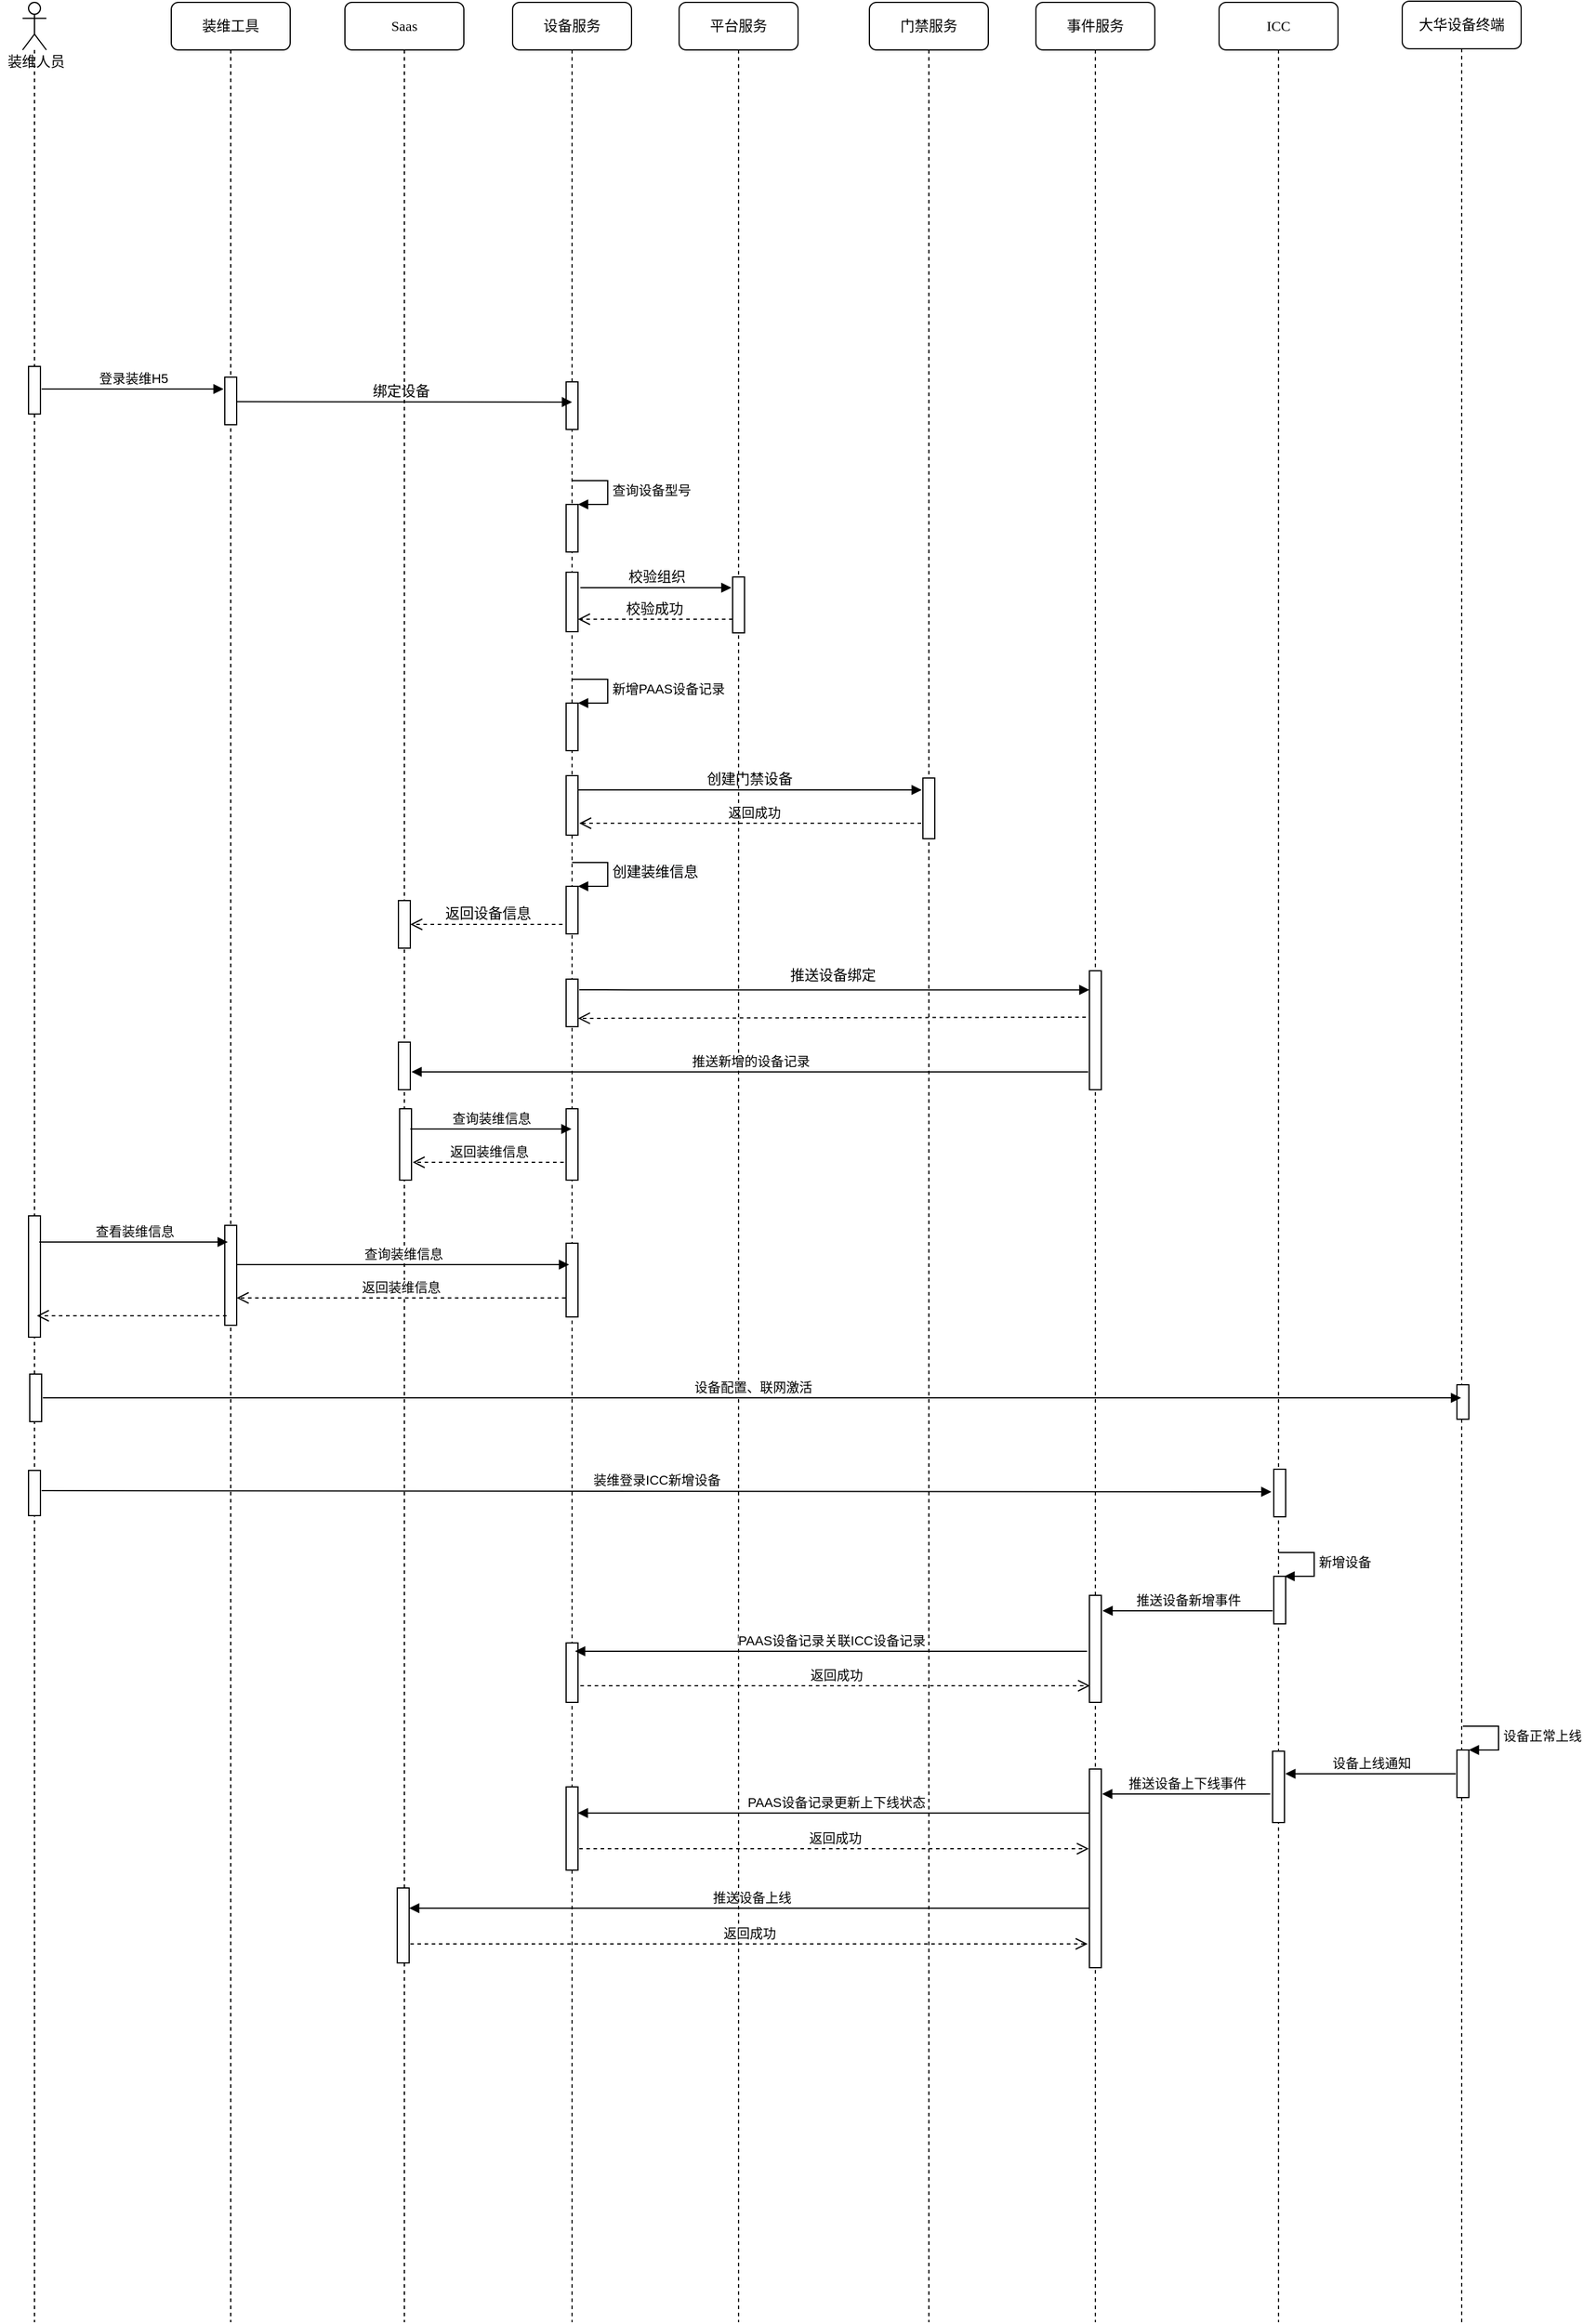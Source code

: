 <mxfile version="16.2.6" type="github" pages="2">
  <diagram id="wmlHtsC3Vf9ltHwHsICz" name="设备绑定">
    <mxGraphModel dx="2370" dy="1270" grid="1" gridSize="10" guides="1" tooltips="1" connect="1" arrows="1" fold="1" page="1" pageScale="1" pageWidth="827" pageHeight="1169" math="0" shadow="0">
      <root>
        <mxCell id="0" />
        <mxCell id="Oka7rpzOV13HXmcG5KHr-23" value="未命名图层" parent="0" />
        <mxCell id="plYKypvwTfvLCAluZuLY-60" value="设备服务" style="shape=umlLifeline;perimeter=lifelinePerimeter;whiteSpace=wrap;html=1;container=1;collapsible=0;recursiveResize=0;outlineConnect=0;rounded=1;shadow=0;comic=0;labelBackgroundColor=none;strokeWidth=1;fontFamily=Verdana;fontSize=12;align=center;" parent="Oka7rpzOV13HXmcG5KHr-23" vertex="1">
          <mxGeometry x="677" y="218" width="100" height="1950" as="geometry" />
        </mxCell>
        <mxCell id="plYKypvwTfvLCAluZuLY-61" value="" style="html=1;points=[];perimeter=orthogonalPerimeter;rounded=0;shadow=0;comic=0;labelBackgroundColor=none;strokeWidth=1;fontFamily=Verdana;fontSize=12;align=center;" parent="plYKypvwTfvLCAluZuLY-60" vertex="1">
          <mxGeometry x="45" y="1379" width="10" height="50" as="geometry" />
        </mxCell>
        <mxCell id="plYKypvwTfvLCAluZuLY-62" value="" style="html=1;points=[];perimeter=orthogonalPerimeter;" parent="plYKypvwTfvLCAluZuLY-60" vertex="1">
          <mxGeometry x="45" y="743" width="10" height="40" as="geometry" />
        </mxCell>
        <mxCell id="plYKypvwTfvLCAluZuLY-63" value="&lt;span style=&quot;font-size: 12px ; text-align: center ; background-color: rgb(248 , 249 , 250)&quot;&gt;创建装维信息&lt;/span&gt;" style="edgeStyle=orthogonalEdgeStyle;html=1;align=left;spacingLeft=2;endArrow=block;rounded=0;entryX=1;entryY=0;" parent="plYKypvwTfvLCAluZuLY-60" target="plYKypvwTfvLCAluZuLY-62" edge="1">
          <mxGeometry relative="1" as="geometry">
            <mxPoint x="50" y="723" as="sourcePoint" />
            <Array as="points">
              <mxPoint x="80" y="723" />
            </Array>
          </mxGeometry>
        </mxCell>
        <mxCell id="plYKypvwTfvLCAluZuLY-64" value="返回成功" style="html=1;verticalAlign=bottom;endArrow=open;dashed=1;endSize=8;rounded=0;" parent="plYKypvwTfvLCAluZuLY-60" edge="1">
          <mxGeometry relative="1" as="geometry">
            <mxPoint x="57" y="1415" as="sourcePoint" />
            <mxPoint x="485.5" y="1415" as="targetPoint" />
          </mxGeometry>
        </mxCell>
        <mxCell id="plYKypvwTfvLCAluZuLY-65" value="" style="html=1;points=[];perimeter=orthogonalPerimeter;rounded=0;shadow=0;comic=0;labelBackgroundColor=none;strokeWidth=1;fontFamily=Verdana;fontSize=12;align=center;" parent="plYKypvwTfvLCAluZuLY-60" vertex="1">
          <mxGeometry x="45" y="479" width="10" height="50" as="geometry" />
        </mxCell>
        <mxCell id="plYKypvwTfvLCAluZuLY-66" value="" style="html=1;points=[];perimeter=orthogonalPerimeter;" parent="plYKypvwTfvLCAluZuLY-60" vertex="1">
          <mxGeometry x="45" y="589" width="10" height="40" as="geometry" />
        </mxCell>
        <mxCell id="plYKypvwTfvLCAluZuLY-67" value="新增PAAS设备记录&lt;br&gt;" style="edgeStyle=orthogonalEdgeStyle;html=1;align=left;spacingLeft=2;endArrow=block;rounded=0;entryX=1;entryY=0;" parent="plYKypvwTfvLCAluZuLY-60" target="plYKypvwTfvLCAluZuLY-66" edge="1">
          <mxGeometry relative="1" as="geometry">
            <mxPoint x="50" y="569" as="sourcePoint" />
            <Array as="points">
              <mxPoint x="80" y="569" />
            </Array>
          </mxGeometry>
        </mxCell>
        <mxCell id="plYKypvwTfvLCAluZuLY-68" value="返回成功" style="html=1;verticalAlign=bottom;endArrow=open;dashed=1;endSize=8;rounded=0;" parent="plYKypvwTfvLCAluZuLY-60" source="plYKypvwTfvLCAluZuLY-80" edge="1">
          <mxGeometry relative="1" as="geometry">
            <mxPoint x="136" y="690" as="sourcePoint" />
            <mxPoint x="56" y="690" as="targetPoint" />
          </mxGeometry>
        </mxCell>
        <mxCell id="plYKypvwTfvLCAluZuLY-69" value="" style="html=1;verticalAlign=bottom;endArrow=open;dashed=1;endSize=8;rounded=0;" parent="plYKypvwTfvLCAluZuLY-60" edge="1">
          <mxGeometry relative="1" as="geometry">
            <mxPoint x="42" y="775" as="sourcePoint" />
            <mxPoint x="-86" y="775" as="targetPoint" />
          </mxGeometry>
        </mxCell>
        <mxCell id="plYKypvwTfvLCAluZuLY-70" value="" style="html=1;points=[];perimeter=orthogonalPerimeter;" parent="plYKypvwTfvLCAluZuLY-60" vertex="1">
          <mxGeometry x="45" y="821" width="10" height="40" as="geometry" />
        </mxCell>
        <mxCell id="plYKypvwTfvLCAluZuLY-71" value="" style="html=1;points=[];perimeter=orthogonalPerimeter;" parent="plYKypvwTfvLCAluZuLY-60" vertex="1">
          <mxGeometry x="45" y="422" width="10" height="40" as="geometry" />
        </mxCell>
        <mxCell id="plYKypvwTfvLCAluZuLY-72" value="查询设备型号" style="edgeStyle=orthogonalEdgeStyle;html=1;align=left;spacingLeft=2;endArrow=block;rounded=0;entryX=1;entryY=0;" parent="plYKypvwTfvLCAluZuLY-60" target="plYKypvwTfvLCAluZuLY-71" edge="1">
          <mxGeometry relative="1" as="geometry">
            <mxPoint x="50" y="402" as="sourcePoint" />
            <Array as="points">
              <mxPoint x="80" y="402" />
            </Array>
          </mxGeometry>
        </mxCell>
        <mxCell id="plYKypvwTfvLCAluZuLY-73" value="" style="html=1;points=[];perimeter=orthogonalPerimeter;" parent="plYKypvwTfvLCAluZuLY-60" vertex="1">
          <mxGeometry x="45" y="319" width="10" height="40" as="geometry" />
        </mxCell>
        <mxCell id="plYKypvwTfvLCAluZuLY-74" value="" style="html=1;points=[];perimeter=orthogonalPerimeter;" parent="plYKypvwTfvLCAluZuLY-60" vertex="1">
          <mxGeometry x="45" y="930" width="10" height="60" as="geometry" />
        </mxCell>
        <mxCell id="3noho2-HdIRzT1J1IJUo-4" value="" style="html=1;points=[];perimeter=orthogonalPerimeter;" vertex="1" parent="plYKypvwTfvLCAluZuLY-60">
          <mxGeometry x="45" y="1043" width="10" height="62" as="geometry" />
        </mxCell>
        <mxCell id="3noho2-HdIRzT1J1IJUo-15" value="" style="html=1;points=[];perimeter=orthogonalPerimeter;" vertex="1" parent="plYKypvwTfvLCAluZuLY-60">
          <mxGeometry x="45" y="1500" width="10" height="70" as="geometry" />
        </mxCell>
        <mxCell id="3noho2-HdIRzT1J1IJUo-17" value="返回成功" style="html=1;verticalAlign=bottom;endArrow=open;dashed=1;endSize=8;rounded=0;" edge="1" parent="plYKypvwTfvLCAluZuLY-60">
          <mxGeometry relative="1" as="geometry">
            <mxPoint x="56" y="1552" as="sourcePoint" />
            <mxPoint x="484.5" y="1552" as="targetPoint" />
          </mxGeometry>
        </mxCell>
        <mxCell id="3noho2-HdIRzT1J1IJUo-20" value="推送设备上线" style="html=1;verticalAlign=bottom;endArrow=block;rounded=0;" edge="1" parent="plYKypvwTfvLCAluZuLY-60" source="plYKypvwTfvLCAluZuLY-75">
          <mxGeometry width="80" relative="1" as="geometry">
            <mxPoint x="273" y="1602" as="sourcePoint" />
            <mxPoint x="-87" y="1602" as="targetPoint" />
          </mxGeometry>
        </mxCell>
        <mxCell id="plYKypvwTfvLCAluZuLY-75" value="事件服务" style="shape=umlLifeline;perimeter=lifelinePerimeter;whiteSpace=wrap;html=1;container=1;collapsible=0;recursiveResize=0;outlineConnect=0;rounded=1;shadow=0;comic=0;labelBackgroundColor=none;strokeWidth=1;fontFamily=Verdana;fontSize=12;align=center;" parent="Oka7rpzOV13HXmcG5KHr-23" vertex="1">
          <mxGeometry x="1117" y="218" width="100" height="1950" as="geometry" />
        </mxCell>
        <mxCell id="plYKypvwTfvLCAluZuLY-76" value="" style="html=1;points=[];perimeter=orthogonalPerimeter;rounded=0;shadow=0;comic=0;labelBackgroundColor=none;strokeWidth=1;fontFamily=Verdana;fontSize=12;align=center;" parent="Oka7rpzOV13HXmcG5KHr-23" vertex="1">
          <mxGeometry x="1162" y="1557" width="10" height="90" as="geometry" />
        </mxCell>
        <mxCell id="plYKypvwTfvLCAluZuLY-77" value="平台服务" style="shape=umlLifeline;perimeter=lifelinePerimeter;whiteSpace=wrap;html=1;container=1;collapsible=0;recursiveResize=0;outlineConnect=0;rounded=1;shadow=0;comic=0;labelBackgroundColor=none;strokeWidth=1;fontFamily=Verdana;fontSize=12;align=center;" parent="Oka7rpzOV13HXmcG5KHr-23" vertex="1">
          <mxGeometry x="817" y="218" width="100" height="1950" as="geometry" />
        </mxCell>
        <mxCell id="plYKypvwTfvLCAluZuLY-78" value="" style="html=1;points=[];perimeter=orthogonalPerimeter;rounded=0;shadow=0;comic=0;labelBackgroundColor=none;strokeWidth=1;fontFamily=Verdana;fontSize=12;align=center;" parent="plYKypvwTfvLCAluZuLY-77" vertex="1">
          <mxGeometry x="45" y="483" width="10" height="47" as="geometry" />
        </mxCell>
        <mxCell id="plYKypvwTfvLCAluZuLY-79" value="" style="html=1;verticalAlign=bottom;endArrow=open;dashed=1;endSize=8;labelBackgroundColor=none;fontFamily=Verdana;fontSize=12;edgeStyle=elbowEdgeStyle;elbow=vertical;" parent="plYKypvwTfvLCAluZuLY-77" edge="1">
          <mxGeometry relative="1" as="geometry">
            <mxPoint x="-85" y="518.5" as="targetPoint" />
            <Array as="points">
              <mxPoint x="-10" y="518.5" />
              <mxPoint x="20" y="518.5" />
            </Array>
            <mxPoint x="45" y="518.5" as="sourcePoint" />
          </mxGeometry>
        </mxCell>
        <mxCell id="3noho2-HdIRzT1J1IJUo-16" value="PAAS设备记录更新上下线状态" style="html=1;verticalAlign=bottom;endArrow=block;rounded=0;" edge="1" parent="plYKypvwTfvLCAluZuLY-77" source="plYKypvwTfvLCAluZuLY-75">
          <mxGeometry width="80" relative="1" as="geometry">
            <mxPoint x="48" y="1522" as="sourcePoint" />
            <mxPoint x="-85.241" y="1522" as="targetPoint" />
          </mxGeometry>
        </mxCell>
        <mxCell id="plYKypvwTfvLCAluZuLY-80" value="门禁服务" style="shape=umlLifeline;perimeter=lifelinePerimeter;whiteSpace=wrap;html=1;container=1;collapsible=0;recursiveResize=0;outlineConnect=0;rounded=1;shadow=0;comic=0;labelBackgroundColor=none;strokeWidth=1;fontFamily=Verdana;fontSize=12;align=center;" parent="Oka7rpzOV13HXmcG5KHr-23" vertex="1">
          <mxGeometry x="977" y="218" width="100" height="1950" as="geometry" />
        </mxCell>
        <mxCell id="plYKypvwTfvLCAluZuLY-81" value="" style="html=1;points=[];perimeter=orthogonalPerimeter;rounded=0;shadow=0;comic=0;labelBackgroundColor=none;strokeWidth=1;fontFamily=Verdana;fontSize=12;align=center;" parent="plYKypvwTfvLCAluZuLY-80" vertex="1">
          <mxGeometry x="45" y="652" width="10" height="51" as="geometry" />
        </mxCell>
        <mxCell id="plYKypvwTfvLCAluZuLY-82" value="推送新增的设备记录" style="html=1;verticalAlign=bottom;endArrow=block;rounded=0;" parent="plYKypvwTfvLCAluZuLY-80" edge="1">
          <mxGeometry width="80" relative="1" as="geometry">
            <mxPoint x="184" y="899" as="sourcePoint" />
            <mxPoint x="-385" y="899" as="targetPoint" />
          </mxGeometry>
        </mxCell>
        <mxCell id="plYKypvwTfvLCAluZuLY-83" value="创建门禁设备" style="html=1;verticalAlign=bottom;endArrow=block;labelBackgroundColor=none;fontFamily=Verdana;fontSize=12;exitX=1.1;exitY=0.198;exitDx=0;exitDy=0;exitPerimeter=0;" parent="Oka7rpzOV13HXmcG5KHr-23" edge="1">
          <mxGeometry relative="1" as="geometry">
            <mxPoint x="731" y="879.948" as="sourcePoint" />
            <mxPoint x="1021" y="880" as="targetPoint" />
          </mxGeometry>
        </mxCell>
        <mxCell id="plYKypvwTfvLCAluZuLY-84" value="Saas" style="shape=umlLifeline;perimeter=lifelinePerimeter;whiteSpace=wrap;html=1;container=1;collapsible=0;recursiveResize=0;outlineConnect=0;rounded=1;shadow=0;comic=0;labelBackgroundColor=none;strokeWidth=1;fontFamily=Verdana;fontSize=12;align=center;" parent="Oka7rpzOV13HXmcG5KHr-23" vertex="1">
          <mxGeometry x="536" y="218" width="100" height="1950" as="geometry" />
        </mxCell>
        <mxCell id="plYKypvwTfvLCAluZuLY-85" value="" style="html=1;points=[];perimeter=orthogonalPerimeter;rounded=0;shadow=0;comic=0;labelBackgroundColor=none;strokeWidth=1;fontFamily=Verdana;fontSize=12;align=center;" parent="plYKypvwTfvLCAluZuLY-84" vertex="1">
          <mxGeometry x="45" y="755" width="10" height="40" as="geometry" />
        </mxCell>
        <mxCell id="plYKypvwTfvLCAluZuLY-86" value="绑定设备" style="html=1;verticalAlign=bottom;endArrow=block;entryX=0;entryY=0;labelBackgroundColor=none;fontFamily=Verdana;fontSize=12;edgeStyle=elbowEdgeStyle;elbow=vertical;" parent="plYKypvwTfvLCAluZuLY-84" edge="1">
          <mxGeometry relative="1" as="geometry">
            <mxPoint x="-96.333" y="335.667" as="sourcePoint" />
            <mxPoint x="191" y="336" as="targetPoint" />
          </mxGeometry>
        </mxCell>
        <mxCell id="plYKypvwTfvLCAluZuLY-87" value="" style="html=1;points=[];perimeter=orthogonalPerimeter;" parent="plYKypvwTfvLCAluZuLY-84" vertex="1">
          <mxGeometry x="45" y="874" width="10" height="40" as="geometry" />
        </mxCell>
        <mxCell id="plYKypvwTfvLCAluZuLY-88" value="" style="html=1;points=[];perimeter=orthogonalPerimeter;" parent="plYKypvwTfvLCAluZuLY-84" vertex="1">
          <mxGeometry x="46" y="930" width="10" height="60" as="geometry" />
        </mxCell>
        <mxCell id="plYKypvwTfvLCAluZuLY-89" value="查询装维信息" style="html=1;verticalAlign=bottom;endArrow=block;rounded=0;" parent="plYKypvwTfvLCAluZuLY-84" edge="1">
          <mxGeometry width="80" relative="1" as="geometry">
            <mxPoint x="55" y="947" as="sourcePoint" />
            <mxPoint x="190.5" y="947" as="targetPoint" />
          </mxGeometry>
        </mxCell>
        <mxCell id="3noho2-HdIRzT1J1IJUo-18" value="" style="html=1;points=[];perimeter=orthogonalPerimeter;" vertex="1" parent="plYKypvwTfvLCAluZuLY-84">
          <mxGeometry x="44" y="1585" width="10" height="63" as="geometry" />
        </mxCell>
        <mxCell id="3noho2-HdIRzT1J1IJUo-21" value="返回成功" style="html=1;verticalAlign=bottom;endArrow=open;dashed=1;endSize=8;rounded=0;" edge="1" parent="plYKypvwTfvLCAluZuLY-84">
          <mxGeometry relative="1" as="geometry">
            <mxPoint x="55" y="1632" as="sourcePoint" />
            <mxPoint x="624.5" y="1632" as="targetPoint" />
          </mxGeometry>
        </mxCell>
        <mxCell id="plYKypvwTfvLCAluZuLY-90" value="校验组织" style="html=1;verticalAlign=bottom;endArrow=block;labelBackgroundColor=none;fontFamily=Verdana;fontSize=12;edgeStyle=elbowEdgeStyle;elbow=vertical;" parent="Oka7rpzOV13HXmcG5KHr-23" edge="1">
          <mxGeometry relative="1" as="geometry">
            <mxPoint x="734" y="710" as="sourcePoint" />
            <mxPoint x="861" y="710" as="targetPoint" />
            <Array as="points">
              <mxPoint x="764" y="710" />
            </Array>
          </mxGeometry>
        </mxCell>
        <mxCell id="plYKypvwTfvLCAluZuLY-91" value="推送设备绑定" style="html=1;verticalAlign=bottom;endArrow=block;labelBackgroundColor=none;fontFamily=Verdana;fontSize=12;" parent="Oka7rpzOV13HXmcG5KHr-23" edge="1">
          <mxGeometry x="-0.006" y="3" relative="1" as="geometry">
            <mxPoint x="733" y="1048" as="sourcePoint" />
            <mxPoint x="1162" y="1048.09" as="targetPoint" />
            <Array as="points">
              <mxPoint x="788" y="1048.09" />
            </Array>
            <mxPoint as="offset" />
          </mxGeometry>
        </mxCell>
        <mxCell id="plYKypvwTfvLCAluZuLY-92" value="" style="html=1;points=[];perimeter=orthogonalPerimeter;" parent="Oka7rpzOV13HXmcG5KHr-23" vertex="1">
          <mxGeometry x="1162" y="1032" width="10" height="100" as="geometry" />
        </mxCell>
        <mxCell id="plYKypvwTfvLCAluZuLY-93" value="ICC" style="shape=umlLifeline;perimeter=lifelinePerimeter;whiteSpace=wrap;html=1;container=1;collapsible=0;recursiveResize=0;outlineConnect=0;rounded=1;shadow=0;comic=0;labelBackgroundColor=none;strokeWidth=1;fontFamily=Verdana;fontSize=12;align=center;" parent="Oka7rpzOV13HXmcG5KHr-23" vertex="1">
          <mxGeometry x="1271" y="218" width="100" height="1950" as="geometry" />
        </mxCell>
        <mxCell id="plYKypvwTfvLCAluZuLY-94" value="更新推送状态" style="edgeStyle=orthogonalEdgeStyle;html=1;align=left;spacingLeft=2;endArrow=block;rounded=0;entryX=1;entryY=0;" parent="plYKypvwTfvLCAluZuLY-93" edge="1">
          <mxGeometry relative="1" as="geometry">
            <mxPoint x="-91" y="812" as="sourcePoint" />
            <Array as="points">
              <mxPoint x="-61" y="812" />
            </Array>
          </mxGeometry>
        </mxCell>
        <mxCell id="plYKypvwTfvLCAluZuLY-95" value="" style="html=1;points=[];perimeter=orthogonalPerimeter;" parent="plYKypvwTfvLCAluZuLY-93" vertex="1">
          <mxGeometry x="46" y="1323" width="10" height="40" as="geometry" />
        </mxCell>
        <mxCell id="plYKypvwTfvLCAluZuLY-96" value="新增设备" style="edgeStyle=orthogonalEdgeStyle;html=1;align=left;spacingLeft=2;endArrow=block;rounded=0;entryX=1;entryY=0;" parent="plYKypvwTfvLCAluZuLY-93" edge="1">
          <mxGeometry relative="1" as="geometry">
            <mxPoint x="50" y="1303" as="sourcePoint" />
            <Array as="points">
              <mxPoint x="80" y="1303" />
            </Array>
            <mxPoint x="55" y="1323" as="targetPoint" />
          </mxGeometry>
        </mxCell>
        <mxCell id="plYKypvwTfvLCAluZuLY-97" value="" style="html=1;points=[];perimeter=orthogonalPerimeter;" parent="plYKypvwTfvLCAluZuLY-93" vertex="1">
          <mxGeometry x="46" y="1233" width="10" height="40" as="geometry" />
        </mxCell>
        <mxCell id="3noho2-HdIRzT1J1IJUo-11" value="" style="html=1;points=[];perimeter=orthogonalPerimeter;" vertex="1" parent="plYKypvwTfvLCAluZuLY-93">
          <mxGeometry x="45" y="1470" width="10" height="60" as="geometry" />
        </mxCell>
        <mxCell id="plYKypvwTfvLCAluZuLY-98" value="推送设备新增事件" style="html=1;verticalAlign=bottom;endArrow=block;rounded=0;" parent="Oka7rpzOV13HXmcG5KHr-23" edge="1">
          <mxGeometry width="80" relative="1" as="geometry">
            <mxPoint x="1316" y="1570" as="sourcePoint" />
            <mxPoint x="1173" y="1570" as="targetPoint" />
          </mxGeometry>
        </mxCell>
        <mxCell id="plYKypvwTfvLCAluZuLY-99" value="PAAS设备记录关联ICC设备记录" style="html=1;verticalAlign=bottom;endArrow=block;rounded=0;" parent="Oka7rpzOV13HXmcG5KHr-23" edge="1">
          <mxGeometry width="80" relative="1" as="geometry">
            <mxPoint x="1160" y="1604" as="sourcePoint" />
            <mxPoint x="729.5" y="1604" as="targetPoint" />
          </mxGeometry>
        </mxCell>
        <mxCell id="plYKypvwTfvLCAluZuLY-100" value="装维登录ICC新增设备" style="html=1;verticalAlign=bottom;endArrow=block;rounded=0;" parent="Oka7rpzOV13HXmcG5KHr-23" edge="1">
          <mxGeometry width="80" relative="1" as="geometry">
            <mxPoint x="281" y="1469" as="sourcePoint" />
            <mxPoint x="1315" y="1470" as="targetPoint" />
          </mxGeometry>
        </mxCell>
        <mxCell id="plYKypvwTfvLCAluZuLY-101" value="" style="html=1;points=[];perimeter=orthogonalPerimeter;rounded=0;shadow=0;comic=0;labelBackgroundColor=none;strokeWidth=1;fontFamily=Verdana;fontSize=12;align=center;" parent="Oka7rpzOV13HXmcG5KHr-23" vertex="1">
          <mxGeometry x="722" y="868" width="10" height="50" as="geometry" />
        </mxCell>
        <mxCell id="plYKypvwTfvLCAluZuLY-102" value="装维工具" style="shape=umlLifeline;perimeter=lifelinePerimeter;whiteSpace=wrap;html=1;container=1;collapsible=0;recursiveResize=0;outlineConnect=0;rounded=1;shadow=0;comic=0;labelBackgroundColor=none;strokeWidth=1;fontFamily=Verdana;fontSize=12;align=center;" parent="Oka7rpzOV13HXmcG5KHr-23" vertex="1">
          <mxGeometry x="390" y="218" width="100" height="1950" as="geometry" />
        </mxCell>
        <mxCell id="plYKypvwTfvLCAluZuLY-103" value="" style="html=1;points=[];perimeter=orthogonalPerimeter;rounded=0;shadow=0;comic=0;labelBackgroundColor=none;strokeWidth=1;fontFamily=Verdana;fontSize=12;align=center;" parent="plYKypvwTfvLCAluZuLY-102" vertex="1">
          <mxGeometry x="45" y="315" width="10" height="40" as="geometry" />
        </mxCell>
        <mxCell id="3noho2-HdIRzT1J1IJUo-3" value="" style="html=1;points=[];perimeter=orthogonalPerimeter;" vertex="1" parent="plYKypvwTfvLCAluZuLY-102">
          <mxGeometry x="45" y="1028" width="10" height="84" as="geometry" />
        </mxCell>
        <mxCell id="3noho2-HdIRzT1J1IJUo-5" value="查询装维信息" style="html=1;verticalAlign=bottom;endArrow=block;rounded=0;" edge="1" parent="plYKypvwTfvLCAluZuLY-102">
          <mxGeometry width="80" relative="1" as="geometry">
            <mxPoint x="55" y="1061" as="sourcePoint" />
            <mxPoint x="334.5" y="1061" as="targetPoint" />
          </mxGeometry>
        </mxCell>
        <mxCell id="3noho2-HdIRzT1J1IJUo-6" value="返回装维信息" style="html=1;verticalAlign=bottom;endArrow=open;dashed=1;endSize=8;rounded=0;" edge="1" parent="plYKypvwTfvLCAluZuLY-102">
          <mxGeometry relative="1" as="geometry">
            <mxPoint x="331.5" y="1089" as="sourcePoint" />
            <mxPoint x="55" y="1089" as="targetPoint" />
          </mxGeometry>
        </mxCell>
        <mxCell id="plYKypvwTfvLCAluZuLY-104" value="校验成功" style="text;html=1;align=center;verticalAlign=middle;resizable=0;points=[];autosize=1;strokeColor=none;fillColor=none;" parent="Oka7rpzOV13HXmcG5KHr-23" vertex="1">
          <mxGeometry x="766" y="718" width="60" height="20" as="geometry" />
        </mxCell>
        <mxCell id="plYKypvwTfvLCAluZuLY-105" value="返回设备信息" style="text;html=1;align=center;verticalAlign=middle;resizable=0;points=[];autosize=1;strokeColor=none;fillColor=none;" parent="Oka7rpzOV13HXmcG5KHr-23" vertex="1">
          <mxGeometry x="611" y="974" width="90" height="20" as="geometry" />
        </mxCell>
        <mxCell id="plYKypvwTfvLCAluZuLY-106" value="" style="shape=umlLifeline;participant=umlActor;perimeter=lifelinePerimeter;whiteSpace=wrap;html=1;container=1;collapsible=0;recursiveResize=0;verticalAlign=top;spacingTop=36;outlineConnect=0;size=40;" parent="Oka7rpzOV13HXmcG5KHr-23" vertex="1">
          <mxGeometry x="265" y="218" width="20" height="1950" as="geometry" />
        </mxCell>
        <mxCell id="plYKypvwTfvLCAluZuLY-107" value="" style="html=1;points=[];perimeter=orthogonalPerimeter;rounded=0;shadow=0;comic=0;labelBackgroundColor=none;strokeWidth=1;fontFamily=Verdana;fontSize=12;align=center;" parent="plYKypvwTfvLCAluZuLY-106" vertex="1">
          <mxGeometry x="5" y="306" width="10" height="40" as="geometry" />
        </mxCell>
        <mxCell id="plYKypvwTfvLCAluZuLY-108" value="" style="html=1;points=[];perimeter=orthogonalPerimeter;rounded=0;shadow=0;comic=0;labelBackgroundColor=none;strokeWidth=1;fontFamily=Verdana;fontSize=12;align=center;" parent="plYKypvwTfvLCAluZuLY-106" vertex="1">
          <mxGeometry x="6" y="1153" width="10" height="40" as="geometry" />
        </mxCell>
        <mxCell id="plYKypvwTfvLCAluZuLY-109" value="" style="html=1;points=[];perimeter=orthogonalPerimeter;" parent="plYKypvwTfvLCAluZuLY-106" vertex="1">
          <mxGeometry x="5" y="1020" width="10" height="102" as="geometry" />
        </mxCell>
        <mxCell id="3noho2-HdIRzT1J1IJUo-10" value="" style="html=1;points=[];perimeter=orthogonalPerimeter;" vertex="1" parent="plYKypvwTfvLCAluZuLY-106">
          <mxGeometry x="5" y="1234" width="10" height="38" as="geometry" />
        </mxCell>
        <mxCell id="plYKypvwTfvLCAluZuLY-110" value="装维人员" style="text;html=1;align=center;verticalAlign=middle;resizable=0;points=[];autosize=1;strokeColor=none;fillColor=none;" parent="Oka7rpzOV13HXmcG5KHr-23" vertex="1">
          <mxGeometry x="246" y="258" width="60" height="20" as="geometry" />
        </mxCell>
        <mxCell id="plYKypvwTfvLCAluZuLY-111" value="登录装维H5" style="html=1;verticalAlign=bottom;endArrow=block;rounded=0;" parent="Oka7rpzOV13HXmcG5KHr-23" edge="1">
          <mxGeometry width="80" relative="1" as="geometry">
            <mxPoint x="281" y="543" as="sourcePoint" />
            <mxPoint x="434" y="543" as="targetPoint" />
          </mxGeometry>
        </mxCell>
        <mxCell id="plYKypvwTfvLCAluZuLY-112" value="大华设备终端" style="shape=umlLifeline;perimeter=lifelinePerimeter;whiteSpace=wrap;html=1;container=1;collapsible=0;recursiveResize=0;outlineConnect=0;rounded=1;shadow=0;comic=0;labelBackgroundColor=none;strokeWidth=1;fontFamily=Verdana;fontSize=12;align=center;" parent="Oka7rpzOV13HXmcG5KHr-23" vertex="1">
          <mxGeometry x="1425" y="217" width="100" height="1951" as="geometry" />
        </mxCell>
        <mxCell id="plYKypvwTfvLCAluZuLY-113" value="更新推送状态" style="edgeStyle=orthogonalEdgeStyle;html=1;align=left;spacingLeft=2;endArrow=block;rounded=0;entryX=1;entryY=0;" parent="plYKypvwTfvLCAluZuLY-112" edge="1">
          <mxGeometry relative="1" as="geometry">
            <mxPoint x="-91" y="812" as="sourcePoint" />
            <Array as="points">
              <mxPoint x="-61" y="812" />
            </Array>
          </mxGeometry>
        </mxCell>
        <mxCell id="plYKypvwTfvLCAluZuLY-114" value="" style="html=1;points=[];perimeter=orthogonalPerimeter;" parent="plYKypvwTfvLCAluZuLY-112" vertex="1">
          <mxGeometry x="46" y="1163" width="10" height="29" as="geometry" />
        </mxCell>
        <mxCell id="3noho2-HdIRzT1J1IJUo-1" value="" style="html=1;points=[];perimeter=orthogonalPerimeter;" vertex="1" parent="plYKypvwTfvLCAluZuLY-112">
          <mxGeometry x="46" y="1470" width="10" height="40" as="geometry" />
        </mxCell>
        <mxCell id="3noho2-HdIRzT1J1IJUo-2" value="设备正常上线" style="edgeStyle=orthogonalEdgeStyle;html=1;align=left;spacingLeft=2;endArrow=block;rounded=0;entryX=1;entryY=0;" edge="1" target="3noho2-HdIRzT1J1IJUo-1" parent="plYKypvwTfvLCAluZuLY-112">
          <mxGeometry relative="1" as="geometry">
            <mxPoint x="51" y="1450" as="sourcePoint" />
            <Array as="points">
              <mxPoint x="81" y="1450" />
            </Array>
          </mxGeometry>
        </mxCell>
        <mxCell id="plYKypvwTfvLCAluZuLY-115" value="" style="html=1;verticalAlign=bottom;endArrow=open;dashed=1;endSize=8;rounded=0;" parent="Oka7rpzOV13HXmcG5KHr-23" edge="1">
          <mxGeometry relative="1" as="geometry">
            <mxPoint x="1159" y="1071" as="sourcePoint" />
            <mxPoint x="732" y="1072" as="targetPoint" />
          </mxGeometry>
        </mxCell>
        <mxCell id="plYKypvwTfvLCAluZuLY-116" value="返回装维信息" style="html=1;verticalAlign=bottom;endArrow=open;dashed=1;endSize=8;rounded=0;" parent="Oka7rpzOV13HXmcG5KHr-23" edge="1">
          <mxGeometry relative="1" as="geometry">
            <mxPoint x="720" y="1193" as="sourcePoint" />
            <mxPoint x="593" y="1193" as="targetPoint" />
          </mxGeometry>
        </mxCell>
        <mxCell id="plYKypvwTfvLCAluZuLY-118" value="设备配置、联网激活" style="html=1;verticalAlign=bottom;endArrow=block;rounded=0;" parent="Oka7rpzOV13HXmcG5KHr-23" edge="1">
          <mxGeometry width="80" relative="1" as="geometry">
            <mxPoint x="282" y="1391" as="sourcePoint" />
            <mxPoint x="1474.5" y="1391" as="targetPoint" />
          </mxGeometry>
        </mxCell>
        <mxCell id="3noho2-HdIRzT1J1IJUo-7" value="查看装维信息" style="html=1;verticalAlign=bottom;endArrow=block;rounded=0;" edge="1" parent="Oka7rpzOV13HXmcG5KHr-23">
          <mxGeometry width="80" relative="1" as="geometry">
            <mxPoint x="279" y="1260" as="sourcePoint" />
            <mxPoint x="437.5" y="1260" as="targetPoint" />
          </mxGeometry>
        </mxCell>
        <mxCell id="3noho2-HdIRzT1J1IJUo-8" value="" style="html=1;verticalAlign=bottom;endArrow=open;dashed=1;endSize=8;rounded=0;" edge="1" parent="Oka7rpzOV13HXmcG5KHr-23">
          <mxGeometry relative="1" as="geometry">
            <mxPoint x="436.5" y="1322.0" as="sourcePoint" />
            <mxPoint x="277" y="1322" as="targetPoint" />
          </mxGeometry>
        </mxCell>
        <mxCell id="3noho2-HdIRzT1J1IJUo-12" value="设备上线通知" style="html=1;verticalAlign=bottom;endArrow=block;rounded=0;" edge="1" parent="Oka7rpzOV13HXmcG5KHr-23">
          <mxGeometry width="80" relative="1" as="geometry">
            <mxPoint x="1470" y="1707" as="sourcePoint" />
            <mxPoint x="1326.667" y="1707" as="targetPoint" />
          </mxGeometry>
        </mxCell>
        <mxCell id="3noho2-HdIRzT1J1IJUo-14" value="推送设备上下线事件" style="html=1;verticalAlign=bottom;endArrow=block;rounded=0;" edge="1" parent="Oka7rpzOV13HXmcG5KHr-23">
          <mxGeometry width="80" relative="1" as="geometry">
            <mxPoint x="1314" y="1724" as="sourcePoint" />
            <mxPoint x="1172.667" y="1724" as="targetPoint" />
          </mxGeometry>
        </mxCell>
        <mxCell id="3noho2-HdIRzT1J1IJUo-13" value="" style="html=1;points=[];perimeter=orthogonalPerimeter;" vertex="1" parent="Oka7rpzOV13HXmcG5KHr-23">
          <mxGeometry x="1162" y="1703" width="10" height="167" as="geometry" />
        </mxCell>
        <mxCell id="1" parent="0" />
      </root>
    </mxGraphModel>
  </diagram>
  <diagram id="opSibCAJyM08WNPYsEYv" name="权限下发">
    <mxGraphModel dx="2585" dy="1385" grid="1" gridSize="10" guides="1" tooltips="1" connect="1" arrows="1" fold="1" page="1" pageScale="1" pageWidth="827" pageHeight="1169" math="0" shadow="0">
      <root>
        <mxCell id="7Cvv0nZYShoPgynSf5jS-0" />
        <mxCell id="7Cvv0nZYShoPgynSf5jS-1" parent="7Cvv0nZYShoPgynSf5jS-0" />
        <mxCell id="gXT4DIHbm7xG4MZ_53h8-0" value="平台服务" style="shape=umlLifeline;perimeter=lifelinePerimeter;whiteSpace=wrap;html=1;container=1;collapsible=0;recursiveResize=0;outlineConnect=0;rounded=1;shadow=0;comic=0;labelBackgroundColor=none;strokeWidth=1;fontFamily=Verdana;fontSize=12;align=center;" vertex="1" parent="7Cvv0nZYShoPgynSf5jS-1">
          <mxGeometry x="525" y="360" width="106" height="1440" as="geometry" />
        </mxCell>
        <mxCell id="gXT4DIHbm7xG4MZ_53h8-1" value="" style="html=1;points=[];perimeter=orthogonalPerimeter;rounded=0;shadow=0;comic=0;labelBackgroundColor=none;strokeWidth=1;fontFamily=Verdana;fontSize=12;align=center;" vertex="1" parent="gXT4DIHbm7xG4MZ_53h8-0">
          <mxGeometry x="45" y="135" width="10" height="50" as="geometry" />
        </mxCell>
        <mxCell id="gXT4DIHbm7xG4MZ_53h8-2" value="设备服务" style="shape=umlLifeline;perimeter=lifelinePerimeter;whiteSpace=wrap;html=1;container=1;collapsible=0;recursiveResize=0;outlineConnect=0;rounded=1;shadow=0;comic=0;labelBackgroundColor=none;strokeWidth=1;fontFamily=Verdana;fontSize=12;align=center;" vertex="1" parent="7Cvv0nZYShoPgynSf5jS-1">
          <mxGeometry x="685" y="360" width="100" height="1440" as="geometry" />
        </mxCell>
        <mxCell id="gXT4DIHbm7xG4MZ_53h8-3" value="" style="html=1;points=[];perimeter=orthogonalPerimeter;rounded=0;shadow=0;comic=0;labelBackgroundColor=none;strokeWidth=1;fontFamily=Verdana;fontSize=12;align=center;" vertex="1" parent="gXT4DIHbm7xG4MZ_53h8-2">
          <mxGeometry x="45" y="213" width="10" height="50" as="geometry" />
        </mxCell>
        <mxCell id="gXT4DIHbm7xG4MZ_53h8-4" value="事件服务" style="shape=umlLifeline;perimeter=lifelinePerimeter;whiteSpace=wrap;html=1;container=1;collapsible=0;recursiveResize=0;outlineConnect=0;rounded=1;shadow=0;comic=0;labelBackgroundColor=none;strokeWidth=1;fontFamily=Verdana;fontSize=12;align=center;" vertex="1" parent="7Cvv0nZYShoPgynSf5jS-1">
          <mxGeometry x="825" y="360" width="100" height="1440" as="geometry" />
        </mxCell>
        <mxCell id="gXT4DIHbm7xG4MZ_53h8-50" value="" style="html=1;points=[];perimeter=orthogonalPerimeter;" vertex="1" parent="gXT4DIHbm7xG4MZ_53h8-4">
          <mxGeometry x="45" y="883" width="10" height="107" as="geometry" />
        </mxCell>
        <mxCell id="gXT4DIHbm7xG4MZ_53h8-53" value="任务入队列" style="html=1;verticalAlign=bottom;endArrow=block;rounded=0;" edge="1" parent="gXT4DIHbm7xG4MZ_53h8-4">
          <mxGeometry width="80" relative="1" as="geometry">
            <mxPoint x="55" y="950" as="sourcePoint" />
            <mxPoint x="191" y="950" as="targetPoint" />
          </mxGeometry>
        </mxCell>
        <mxCell id="gXT4DIHbm7xG4MZ_53h8-55" value="" style="html=1;verticalAlign=bottom;endArrow=open;dashed=1;endSize=8;rounded=0;" edge="1" parent="gXT4DIHbm7xG4MZ_53h8-4" source="gXT4DIHbm7xG4MZ_53h8-21">
          <mxGeometry relative="1" as="geometry">
            <mxPoint x="135" y="974" as="sourcePoint" />
            <mxPoint x="55" y="974" as="targetPoint" />
          </mxGeometry>
        </mxCell>
        <mxCell id="gXT4DIHbm7xG4MZ_53h8-57" value="" style="html=1;points=[];perimeter=orthogonalPerimeter;" vertex="1" parent="gXT4DIHbm7xG4MZ_53h8-4">
          <mxGeometry x="45" y="1023" width="10" height="67" as="geometry" />
        </mxCell>
        <mxCell id="gXT4DIHbm7xG4MZ_53h8-5" value="门禁服务" style="shape=umlLifeline;perimeter=lifelinePerimeter;whiteSpace=wrap;html=1;container=1;collapsible=0;recursiveResize=0;outlineConnect=0;rounded=1;shadow=0;comic=0;labelBackgroundColor=none;strokeWidth=1;fontFamily=Verdana;fontSize=12;align=center;" vertex="1" parent="7Cvv0nZYShoPgynSf5jS-1">
          <mxGeometry x="385" y="360" width="100" height="1440" as="geometry" />
        </mxCell>
        <mxCell id="gXT4DIHbm7xG4MZ_53h8-6" value="" style="html=1;points=[];perimeter=orthogonalPerimeter;rounded=0;shadow=0;comic=0;labelBackgroundColor=none;strokeWidth=1;fontFamily=Verdana;fontSize=12;align=center;" vertex="1" parent="gXT4DIHbm7xG4MZ_53h8-5">
          <mxGeometry x="45" y="101" width="10" height="340" as="geometry" />
        </mxCell>
        <mxCell id="gXT4DIHbm7xG4MZ_53h8-7" value="" style="html=1;points=[];perimeter=orthogonalPerimeter;" vertex="1" parent="gXT4DIHbm7xG4MZ_53h8-5">
          <mxGeometry x="50" y="301" width="10" height="40" as="geometry" />
        </mxCell>
        <mxCell id="gXT4DIHbm7xG4MZ_53h8-8" value="创建下发任务" style="edgeStyle=orthogonalEdgeStyle;html=1;align=left;spacingLeft=2;endArrow=block;rounded=0;entryX=1;entryY=0;" edge="1" parent="gXT4DIHbm7xG4MZ_53h8-5" target="gXT4DIHbm7xG4MZ_53h8-7">
          <mxGeometry relative="1" as="geometry">
            <mxPoint x="55" y="281" as="sourcePoint" />
            <Array as="points">
              <mxPoint x="85" y="281" />
            </Array>
          </mxGeometry>
        </mxCell>
        <mxCell id="gXT4DIHbm7xG4MZ_53h8-9" value="任务入队列" style="html=1;verticalAlign=bottom;endArrow=block;rounded=0;" edge="1" parent="gXT4DIHbm7xG4MZ_53h8-5">
          <mxGeometry width="80" relative="1" as="geometry">
            <mxPoint x="56" y="370" as="sourcePoint" />
            <mxPoint x="637.5" y="370" as="targetPoint" />
          </mxGeometry>
        </mxCell>
        <mxCell id="gXT4DIHbm7xG4MZ_53h8-10" value="调用ICC新增人员接口" style="html=1;verticalAlign=bottom;endArrow=block;rounded=0;" edge="1" parent="gXT4DIHbm7xG4MZ_53h8-5">
          <mxGeometry width="80" relative="1" as="geometry">
            <mxPoint x="56" y="478" as="sourcePoint" />
            <mxPoint x="968" y="478" as="targetPoint" />
          </mxGeometry>
        </mxCell>
        <mxCell id="gXT4DIHbm7xG4MZ_53h8-11" value="" style="html=1;points=[];perimeter=orthogonalPerimeter;" vertex="1" parent="gXT4DIHbm7xG4MZ_53h8-5">
          <mxGeometry x="45" y="465" width="10" height="235" as="geometry" />
        </mxCell>
        <mxCell id="gXT4DIHbm7xG4MZ_53h8-12" value="触发同步任务" style="html=1;verticalAlign=bottom;endArrow=block;rounded=0;" edge="1" parent="gXT4DIHbm7xG4MZ_53h8-5">
          <mxGeometry width="80" relative="1" as="geometry">
            <mxPoint x="57" y="688" as="sourcePoint" />
            <mxPoint x="802" y="688" as="targetPoint" />
          </mxGeometry>
        </mxCell>
        <mxCell id="gXT4DIHbm7xG4MZ_53h8-61" value="返回成功" style="html=1;verticalAlign=bottom;endArrow=open;dashed=1;endSize=8;rounded=0;" edge="1" parent="gXT4DIHbm7xG4MZ_53h8-5" source="gXT4DIHbm7xG4MZ_53h8-14">
          <mxGeometry relative="1" as="geometry">
            <mxPoint x="200" y="1073" as="sourcePoint" />
            <mxPoint x="484.5" y="1073" as="targetPoint" />
          </mxGeometry>
        </mxCell>
        <mxCell id="gXT4DIHbm7xG4MZ_53h8-14" value="Saas" style="shape=umlLifeline;perimeter=lifelinePerimeter;whiteSpace=wrap;html=1;container=1;collapsible=0;recursiveResize=0;outlineConnect=0;rounded=1;shadow=0;comic=0;labelBackgroundColor=none;strokeWidth=1;fontFamily=Verdana;fontSize=12;align=center;" vertex="1" parent="7Cvv0nZYShoPgynSf5jS-1">
          <mxGeometry x="244" y="360" width="100" height="1440" as="geometry" />
        </mxCell>
        <mxCell id="gXT4DIHbm7xG4MZ_53h8-15" value="" style="html=1;points=[];perimeter=orthogonalPerimeter;rounded=0;shadow=0;comic=0;labelBackgroundColor=none;strokeWidth=1;fontFamily=Verdana;fontSize=12;align=center;" vertex="1" parent="gXT4DIHbm7xG4MZ_53h8-14">
          <mxGeometry x="45" y="101" width="10" height="349" as="geometry" />
        </mxCell>
        <mxCell id="gXT4DIHbm7xG4MZ_53h8-16" value="权限下发" style="html=1;verticalAlign=bottom;endArrow=block;entryX=0;entryY=0;labelBackgroundColor=none;fontFamily=Verdana;fontSize=12;edgeStyle=elbowEdgeStyle;elbow=vertical;" edge="1" parent="gXT4DIHbm7xG4MZ_53h8-14">
          <mxGeometry relative="1" as="geometry">
            <mxPoint x="55" y="117" as="sourcePoint" />
            <mxPoint x="185" y="117" as="targetPoint" />
          </mxGeometry>
        </mxCell>
        <mxCell id="gXT4DIHbm7xG4MZ_53h8-17" value="" style="html=1;points=[];perimeter=orthogonalPerimeter;" vertex="1" parent="gXT4DIHbm7xG4MZ_53h8-14">
          <mxGeometry x="45" y="1020" width="10" height="70" as="geometry" />
        </mxCell>
        <mxCell id="gXT4DIHbm7xG4MZ_53h8-20" value="查询PAAS人员信息" style="html=1;verticalAlign=bottom;endArrow=block;labelBackgroundColor=none;fontFamily=Verdana;fontSize=12;edgeStyle=elbowEdgeStyle;elbow=vertical;" edge="1" parent="7Cvv0nZYShoPgynSf5jS-1">
          <mxGeometry x="-0.055" relative="1" as="geometry">
            <mxPoint x="440" y="508" as="sourcePoint" />
            <mxPoint x="572" y="508" as="targetPoint" />
            <Array as="points">
              <mxPoint x="475" y="508" />
            </Array>
            <mxPoint as="offset" />
          </mxGeometry>
        </mxCell>
        <mxCell id="gXT4DIHbm7xG4MZ_53h8-21" value="RocketMQ" style="shape=umlLifeline;perimeter=lifelinePerimeter;whiteSpace=wrap;html=1;container=1;collapsible=0;recursiveResize=0;outlineConnect=0;rounded=1;shadow=0;comic=0;labelBackgroundColor=none;strokeWidth=1;fontFamily=Verdana;fontSize=12;align=center;" vertex="1" parent="7Cvv0nZYShoPgynSf5jS-1">
          <mxGeometry x="974" y="360" width="100" height="1440" as="geometry" />
        </mxCell>
        <mxCell id="gXT4DIHbm7xG4MZ_53h8-52" value="" style="html=1;points=[];perimeter=orthogonalPerimeter;" vertex="1" parent="gXT4DIHbm7xG4MZ_53h8-21">
          <mxGeometry x="45" y="940" width="10" height="50" as="geometry" />
        </mxCell>
        <mxCell id="gXT4DIHbm7xG4MZ_53h8-22" value="" style="html=1;points=[];perimeter=orthogonalPerimeter;rounded=0;shadow=0;comic=0;labelBackgroundColor=none;strokeWidth=1;fontFamily=Verdana;fontSize=12;align=center;" vertex="1" parent="7Cvv0nZYShoPgynSf5jS-1">
          <mxGeometry x="1019" y="715" width="10" height="60" as="geometry" />
        </mxCell>
        <mxCell id="gXT4DIHbm7xG4MZ_53h8-23" value="" style="html=1;verticalAlign=bottom;endArrow=open;dashed=1;endSize=8;labelBackgroundColor=none;fontFamily=Verdana;fontSize=12;edgeStyle=elbowEdgeStyle;elbow=vertical;" edge="1" parent="7Cvv0nZYShoPgynSf5jS-1">
          <mxGeometry relative="1" as="geometry">
            <mxPoint x="440" y="536.5" as="targetPoint" />
            <Array as="points">
              <mxPoint x="515" y="536.5" />
              <mxPoint x="545" y="536.5" />
            </Array>
            <mxPoint x="570" y="536.5" as="sourcePoint" />
          </mxGeometry>
        </mxCell>
        <mxCell id="gXT4DIHbm7xG4MZ_53h8-24" value="查询设备信息" style="html=1;verticalAlign=bottom;endArrow=block;labelBackgroundColor=none;fontFamily=Verdana;fontSize=12;edgeStyle=elbowEdgeStyle;elbow=vertical;" edge="1" parent="7Cvv0nZYShoPgynSf5jS-1">
          <mxGeometry x="-0.055" relative="1" as="geometry">
            <mxPoint x="441" y="584" as="sourcePoint" />
            <mxPoint x="730.5" y="584" as="targetPoint" />
            <Array as="points">
              <mxPoint x="481" y="584" />
            </Array>
            <mxPoint as="offset" />
          </mxGeometry>
        </mxCell>
        <mxCell id="gXT4DIHbm7xG4MZ_53h8-25" value="" style="html=1;verticalAlign=bottom;endArrow=open;dashed=1;endSize=8;labelBackgroundColor=none;fontFamily=Verdana;fontSize=12;edgeStyle=elbowEdgeStyle;elbow=vertical;" edge="1" parent="7Cvv0nZYShoPgynSf5jS-1">
          <mxGeometry relative="1" as="geometry">
            <mxPoint x="440" y="609" as="targetPoint" />
            <Array as="points">
              <mxPoint x="520" y="608.5" />
              <mxPoint x="550" y="608.5" />
            </Array>
            <mxPoint x="729.5" y="608.5" as="sourcePoint" />
          </mxGeometry>
        </mxCell>
        <mxCell id="gXT4DIHbm7xG4MZ_53h8-26" value="" style="html=1;verticalAlign=bottom;endArrow=open;dashed=1;endSize=8;rounded=0;" edge="1" parent="7Cvv0nZYShoPgynSf5jS-1">
          <mxGeometry relative="1" as="geometry">
            <mxPoint x="1020.5" y="761.0" as="sourcePoint" />
            <mxPoint x="435" y="759" as="targetPoint" />
          </mxGeometry>
        </mxCell>
        <mxCell id="gXT4DIHbm7xG4MZ_53h8-27" value="返回任务ID" style="html=1;verticalAlign=bottom;endArrow=open;dashed=1;endSize=8;rounded=0;" edge="1" parent="7Cvv0nZYShoPgynSf5jS-1">
          <mxGeometry relative="1" as="geometry">
            <mxPoint x="429" y="791.0" as="sourcePoint" />
            <mxPoint x="297.5" y="791.0" as="targetPoint" />
          </mxGeometry>
        </mxCell>
        <mxCell id="gXT4DIHbm7xG4MZ_53h8-28" value="ICC" style="shape=umlLifeline;perimeter=lifelinePerimeter;whiteSpace=wrap;html=1;container=1;collapsible=0;recursiveResize=0;outlineConnect=0;rounded=1;shadow=0;comic=0;labelBackgroundColor=none;strokeWidth=1;fontFamily=Verdana;fontSize=12;align=center;" vertex="1" parent="7Cvv0nZYShoPgynSf5jS-1">
          <mxGeometry x="1309" y="360" width="100" height="1440" as="geometry" />
        </mxCell>
        <mxCell id="gXT4DIHbm7xG4MZ_53h8-29" value="更新推送状态" style="edgeStyle=orthogonalEdgeStyle;html=1;align=left;spacingLeft=2;endArrow=block;rounded=0;entryX=1;entryY=0;" edge="1" parent="gXT4DIHbm7xG4MZ_53h8-28">
          <mxGeometry relative="1" as="geometry">
            <mxPoint x="56" y="723" as="sourcePoint" />
            <Array as="points">
              <mxPoint x="86" y="723" />
            </Array>
          </mxGeometry>
        </mxCell>
        <mxCell id="gXT4DIHbm7xG4MZ_53h8-30" value="" style="html=1;points=[];perimeter=orthogonalPerimeter;rounded=0;shadow=0;comic=0;labelBackgroundColor=none;strokeWidth=1;fontFamily=Verdana;fontSize=12;align=center;" vertex="1" parent="gXT4DIHbm7xG4MZ_53h8-28">
          <mxGeometry x="45" y="461" width="10" height="200" as="geometry" />
        </mxCell>
        <mxCell id="gXT4DIHbm7xG4MZ_53h8-31" value="" style="html=1;points=[];perimeter=orthogonalPerimeter;" vertex="1" parent="gXT4DIHbm7xG4MZ_53h8-28">
          <mxGeometry x="45" y="778" width="10" height="56" as="geometry" />
        </mxCell>
        <mxCell id="gXT4DIHbm7xG4MZ_53h8-32" value="" style="html=1;verticalAlign=bottom;endArrow=open;dashed=1;endSize=8;rounded=0;" edge="1" parent="7Cvv0nZYShoPgynSf5jS-1">
          <mxGeometry relative="1" as="geometry">
            <mxPoint x="1355.0" y="870" as="sourcePoint" />
            <mxPoint x="438.5" y="870" as="targetPoint" />
          </mxGeometry>
        </mxCell>
        <mxCell id="gXT4DIHbm7xG4MZ_53h8-33" value="调用ICC开卡接口" style="html=1;verticalAlign=bottom;endArrow=block;rounded=0;" edge="1" parent="7Cvv0nZYShoPgynSf5jS-1">
          <mxGeometry width="80" relative="1" as="geometry">
            <mxPoint x="443" y="902.0" as="sourcePoint" />
            <mxPoint x="1352" y="902" as="targetPoint" />
          </mxGeometry>
        </mxCell>
        <mxCell id="gXT4DIHbm7xG4MZ_53h8-34" value="" style="html=1;verticalAlign=bottom;endArrow=open;dashed=1;endSize=8;rounded=0;" edge="1" parent="7Cvv0nZYShoPgynSf5jS-1">
          <mxGeometry relative="1" as="geometry">
            <mxPoint x="1355.0" y="936.0" as="sourcePoint" />
            <mxPoint x="439.5" y="936.0" as="targetPoint" />
          </mxGeometry>
        </mxCell>
        <mxCell id="gXT4DIHbm7xG4MZ_53h8-35" value="调用ICC授权接口进行权限下发" style="html=1;verticalAlign=bottom;endArrow=block;rounded=0;" edge="1" parent="7Cvv0nZYShoPgynSf5jS-1">
          <mxGeometry width="80" relative="1" as="geometry">
            <mxPoint x="441" y="978" as="sourcePoint" />
            <mxPoint x="1352" y="978" as="targetPoint" />
          </mxGeometry>
        </mxCell>
        <mxCell id="gXT4DIHbm7xG4MZ_53h8-36" value="" style="html=1;verticalAlign=bottom;endArrow=open;dashed=1;endSize=8;rounded=0;" edge="1" parent="7Cvv0nZYShoPgynSf5jS-1">
          <mxGeometry relative="1" as="geometry">
            <mxPoint x="1355.0" y="1009" as="sourcePoint" />
            <mxPoint x="439.5" y="1009" as="targetPoint" />
          </mxGeometry>
        </mxCell>
        <mxCell id="gXT4DIHbm7xG4MZ_53h8-37" value="同步服务" style="shape=umlLifeline;perimeter=lifelinePerimeter;whiteSpace=wrap;html=1;container=1;collapsible=0;recursiveResize=0;outlineConnect=0;rounded=1;shadow=0;comic=0;labelBackgroundColor=none;strokeWidth=1;fontFamily=Verdana;fontSize=12;align=center;" vertex="1" parent="7Cvv0nZYShoPgynSf5jS-1">
          <mxGeometry x="1144" y="361" width="100" height="1439" as="geometry" />
        </mxCell>
        <mxCell id="gXT4DIHbm7xG4MZ_53h8-38" value="更新推送状态" style="edgeStyle=orthogonalEdgeStyle;html=1;align=left;spacingLeft=2;endArrow=block;rounded=0;entryX=1;entryY=0;" edge="1" parent="gXT4DIHbm7xG4MZ_53h8-37">
          <mxGeometry relative="1" as="geometry">
            <mxPoint x="56" y="723" as="sourcePoint" />
            <Array as="points">
              <mxPoint x="86" y="723" />
            </Array>
          </mxGeometry>
        </mxCell>
        <mxCell id="gXT4DIHbm7xG4MZ_53h8-39" value="" style="html=1;points=[];perimeter=orthogonalPerimeter;" vertex="1" parent="gXT4DIHbm7xG4MZ_53h8-37">
          <mxGeometry x="45" y="749" width="10" height="81" as="geometry" />
        </mxCell>
        <mxCell id="gXT4DIHbm7xG4MZ_53h8-40" value="查询PAAS&lt;br&gt;处于执行中的任务记录" style="edgeStyle=orthogonalEdgeStyle;html=1;align=left;spacingLeft=2;endArrow=block;rounded=0;entryX=1;entryY=0;" edge="1" parent="gXT4DIHbm7xG4MZ_53h8-37" target="gXT4DIHbm7xG4MZ_53h8-39">
          <mxGeometry relative="1" as="geometry">
            <mxPoint x="50" y="729" as="sourcePoint" />
            <Array as="points">
              <mxPoint x="80" y="729" />
            </Array>
          </mxGeometry>
        </mxCell>
        <mxCell id="gXT4DIHbm7xG4MZ_53h8-41" value="查询ICC任务结果" style="html=1;verticalAlign=bottom;endArrow=block;rounded=0;" edge="1" parent="gXT4DIHbm7xG4MZ_53h8-37">
          <mxGeometry width="80" relative="1" as="geometry">
            <mxPoint x="56" y="789" as="sourcePoint" />
            <mxPoint x="208" y="789" as="targetPoint" />
          </mxGeometry>
        </mxCell>
        <mxCell id="gXT4DIHbm7xG4MZ_53h8-42" value="" style="html=1;points=[];perimeter=orthogonalPerimeter;" vertex="1" parent="gXT4DIHbm7xG4MZ_53h8-37">
          <mxGeometry x="45" y="673" width="10" height="31" as="geometry" />
        </mxCell>
        <mxCell id="gXT4DIHbm7xG4MZ_53h8-43" value="返回任务结果" style="html=1;verticalAlign=bottom;endArrow=open;dashed=1;endSize=8;rounded=0;" edge="1" parent="gXT4DIHbm7xG4MZ_53h8-37">
          <mxGeometry relative="1" as="geometry">
            <mxPoint x="209.5" y="817" as="sourcePoint" />
            <mxPoint x="55" y="817" as="targetPoint" />
          </mxGeometry>
        </mxCell>
        <mxCell id="gXT4DIHbm7xG4MZ_53h8-44" value="" style="html=1;points=[];perimeter=orthogonalPerimeter;" vertex="1" parent="gXT4DIHbm7xG4MZ_53h8-37">
          <mxGeometry x="45" y="875" width="10" height="65" as="geometry" />
        </mxCell>
        <mxCell id="gXT4DIHbm7xG4MZ_53h8-45" value="更新PAAS任务记录" style="edgeStyle=orthogonalEdgeStyle;html=1;align=left;spacingLeft=2;endArrow=block;rounded=0;entryX=1;entryY=0;" edge="1" parent="gXT4DIHbm7xG4MZ_53h8-37" target="gXT4DIHbm7xG4MZ_53h8-44">
          <mxGeometry relative="1" as="geometry">
            <mxPoint x="50" y="855" as="sourcePoint" />
            <Array as="points">
              <mxPoint x="80" y="855" />
            </Array>
          </mxGeometry>
        </mxCell>
        <mxCell id="gXT4DIHbm7xG4MZ_53h8-46" value="返回人员信息" style="text;html=1;align=center;verticalAlign=middle;resizable=0;points=[];autosize=1;strokeColor=none;fillColor=none;" vertex="1" parent="7Cvv0nZYShoPgynSf5jS-1">
          <mxGeometry x="457" y="514" width="90" height="20" as="geometry" />
        </mxCell>
        <mxCell id="gXT4DIHbm7xG4MZ_53h8-47" value="返回设备信息" style="text;html=1;align=center;verticalAlign=middle;resizable=0;points=[];autosize=1;strokeColor=none;fillColor=none;" vertex="1" parent="7Cvv0nZYShoPgynSf5jS-1">
          <mxGeometry x="533" y="589" width="90" height="20" as="geometry" />
        </mxCell>
        <mxCell id="gXT4DIHbm7xG4MZ_53h8-48" value="返回成功" style="text;html=1;align=center;verticalAlign=middle;resizable=0;points=[];autosize=1;strokeColor=none;fillColor=none;" vertex="1" parent="7Cvv0nZYShoPgynSf5jS-1">
          <mxGeometry x="864" y="850" width="60" height="20" as="geometry" />
        </mxCell>
        <mxCell id="gXT4DIHbm7xG4MZ_53h8-49" value="返回成功" style="text;html=1;align=center;verticalAlign=middle;resizable=0;points=[];autosize=1;strokeColor=none;fillColor=none;" vertex="1" parent="7Cvv0nZYShoPgynSf5jS-1">
          <mxGeometry x="865" y="916" width="60" height="20" as="geometry" />
        </mxCell>
        <mxCell id="gXT4DIHbm7xG4MZ_53h8-51" value="推送任务结果" style="html=1;verticalAlign=bottom;endArrow=block;rounded=0;" edge="1" parent="7Cvv0nZYShoPgynSf5jS-1">
          <mxGeometry width="80" relative="1" as="geometry">
            <mxPoint x="1189" y="1260" as="sourcePoint" />
            <mxPoint x="881" y="1260" as="targetPoint" />
          </mxGeometry>
        </mxCell>
        <mxCell id="gXT4DIHbm7xG4MZ_53h8-54" value="" style="html=1;verticalAlign=bottom;endArrow=open;dashed=1;endSize=8;rounded=0;" edge="1" parent="7Cvv0nZYShoPgynSf5jS-1">
          <mxGeometry relative="1" as="geometry">
            <mxPoint x="882" y="1284" as="sourcePoint" />
            <mxPoint x="1188.5" y="1284" as="targetPoint" />
          </mxGeometry>
        </mxCell>
        <mxCell id="gXT4DIHbm7xG4MZ_53h8-58" value="推送任务结果" style="html=1;verticalAlign=bottom;endArrow=block;rounded=0;" edge="1" parent="7Cvv0nZYShoPgynSf5jS-1">
          <mxGeometry width="80" relative="1" as="geometry">
            <mxPoint x="870" y="1402" as="sourcePoint" />
            <mxPoint x="299.324" y="1402" as="targetPoint" />
          </mxGeometry>
        </mxCell>
      </root>
    </mxGraphModel>
  </diagram>
</mxfile>
